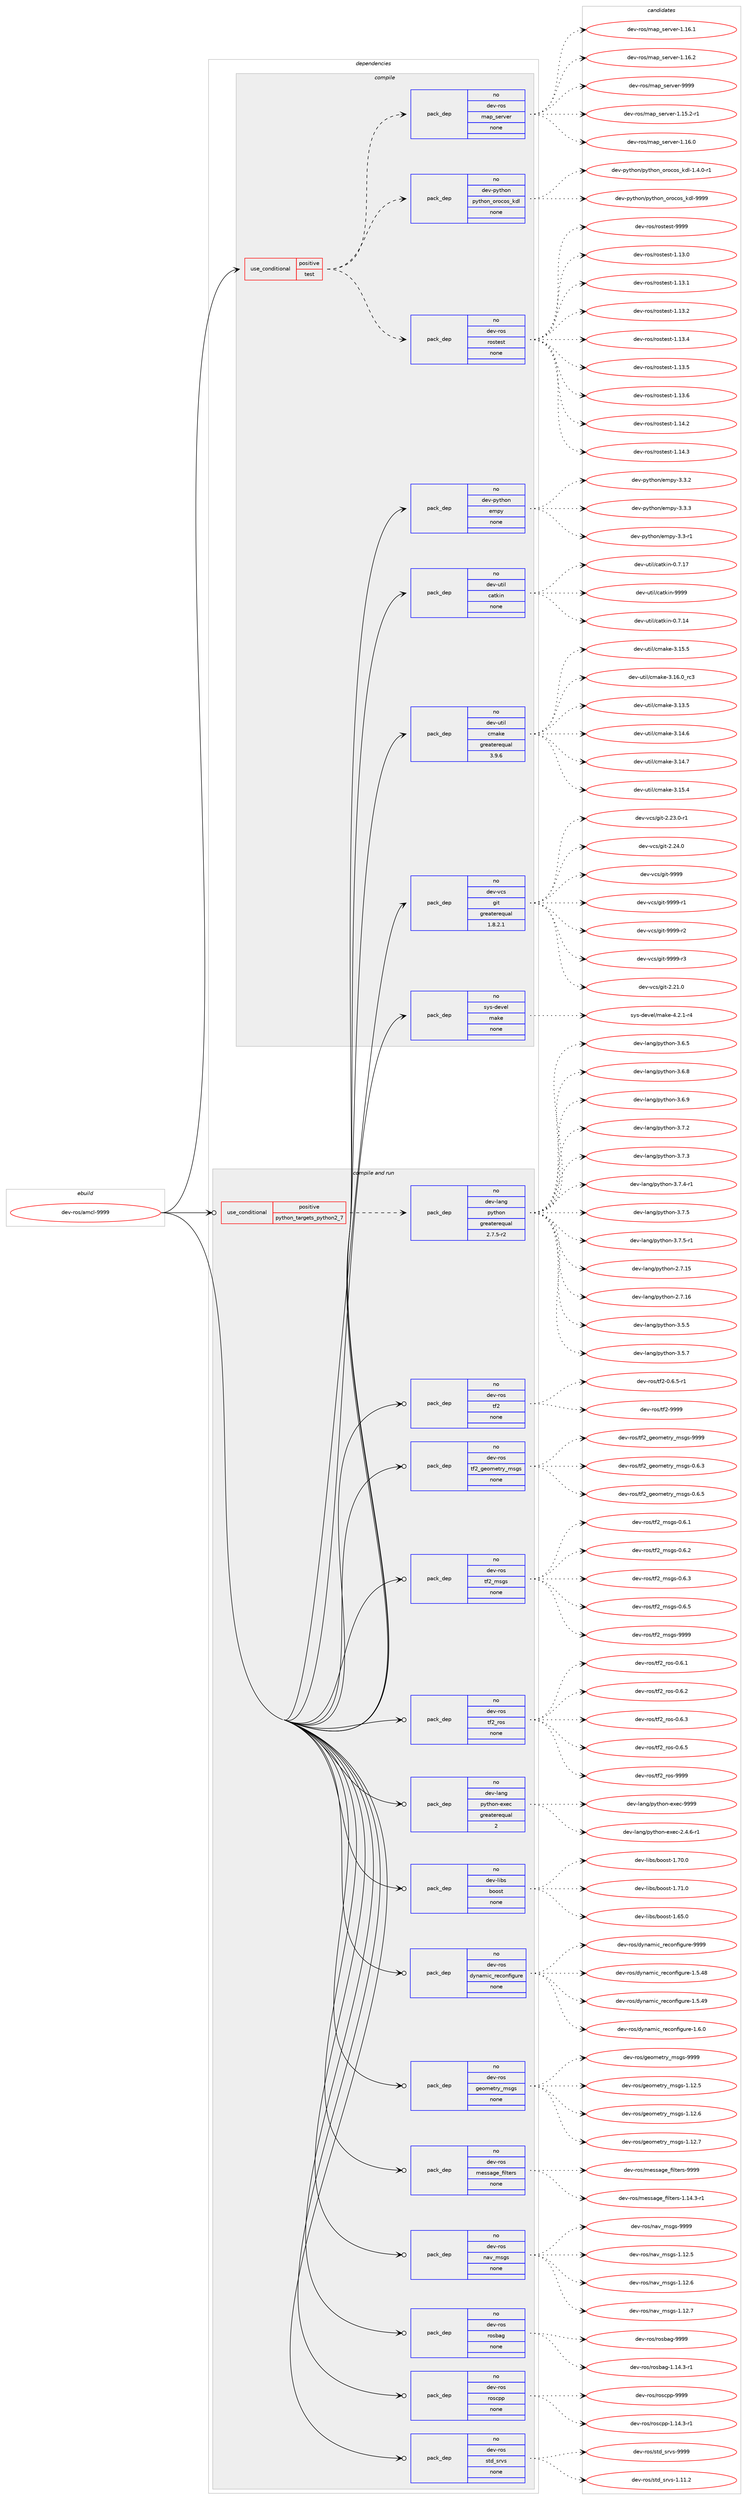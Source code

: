 digraph prolog {

# *************
# Graph options
# *************

newrank=true;
concentrate=true;
compound=true;
graph [rankdir=LR,fontname=Helvetica,fontsize=10,ranksep=1.5];#, ranksep=2.5, nodesep=0.2];
edge  [arrowhead=vee];
node  [fontname=Helvetica,fontsize=10];

# **********
# The ebuild
# **********

subgraph cluster_leftcol {
color=gray;
rank=same;
label=<<i>ebuild</i>>;
id [label="dev-ros/amcl-9999", color=red, width=4, href="../dev-ros/amcl-9999.svg"];
}

# ****************
# The dependencies
# ****************

subgraph cluster_midcol {
color=gray;
label=<<i>dependencies</i>>;
subgraph cluster_compile {
fillcolor="#eeeeee";
style=filled;
label=<<i>compile</i>>;
subgraph cond152662 {
dependency648171 [label=<<TABLE BORDER="0" CELLBORDER="1" CELLSPACING="0" CELLPADDING="4"><TR><TD ROWSPAN="3" CELLPADDING="10">use_conditional</TD></TR><TR><TD>positive</TD></TR><TR><TD>test</TD></TR></TABLE>>, shape=none, color=red];
subgraph pack483613 {
dependency648172 [label=<<TABLE BORDER="0" CELLBORDER="1" CELLSPACING="0" CELLPADDING="4" WIDTH="220"><TR><TD ROWSPAN="6" CELLPADDING="30">pack_dep</TD></TR><TR><TD WIDTH="110">no</TD></TR><TR><TD>dev-ros</TD></TR><TR><TD>rostest</TD></TR><TR><TD>none</TD></TR><TR><TD></TD></TR></TABLE>>, shape=none, color=blue];
}
dependency648171:e -> dependency648172:w [weight=20,style="dashed",arrowhead="vee"];
subgraph pack483614 {
dependency648173 [label=<<TABLE BORDER="0" CELLBORDER="1" CELLSPACING="0" CELLPADDING="4" WIDTH="220"><TR><TD ROWSPAN="6" CELLPADDING="30">pack_dep</TD></TR><TR><TD WIDTH="110">no</TD></TR><TR><TD>dev-python</TD></TR><TR><TD>python_orocos_kdl</TD></TR><TR><TD>none</TD></TR><TR><TD></TD></TR></TABLE>>, shape=none, color=blue];
}
dependency648171:e -> dependency648173:w [weight=20,style="dashed",arrowhead="vee"];
subgraph pack483615 {
dependency648174 [label=<<TABLE BORDER="0" CELLBORDER="1" CELLSPACING="0" CELLPADDING="4" WIDTH="220"><TR><TD ROWSPAN="6" CELLPADDING="30">pack_dep</TD></TR><TR><TD WIDTH="110">no</TD></TR><TR><TD>dev-ros</TD></TR><TR><TD>map_server</TD></TR><TR><TD>none</TD></TR><TR><TD></TD></TR></TABLE>>, shape=none, color=blue];
}
dependency648171:e -> dependency648174:w [weight=20,style="dashed",arrowhead="vee"];
}
id:e -> dependency648171:w [weight=20,style="solid",arrowhead="vee"];
subgraph pack483616 {
dependency648175 [label=<<TABLE BORDER="0" CELLBORDER="1" CELLSPACING="0" CELLPADDING="4" WIDTH="220"><TR><TD ROWSPAN="6" CELLPADDING="30">pack_dep</TD></TR><TR><TD WIDTH="110">no</TD></TR><TR><TD>dev-python</TD></TR><TR><TD>empy</TD></TR><TR><TD>none</TD></TR><TR><TD></TD></TR></TABLE>>, shape=none, color=blue];
}
id:e -> dependency648175:w [weight=20,style="solid",arrowhead="vee"];
subgraph pack483617 {
dependency648176 [label=<<TABLE BORDER="0" CELLBORDER="1" CELLSPACING="0" CELLPADDING="4" WIDTH="220"><TR><TD ROWSPAN="6" CELLPADDING="30">pack_dep</TD></TR><TR><TD WIDTH="110">no</TD></TR><TR><TD>dev-util</TD></TR><TR><TD>catkin</TD></TR><TR><TD>none</TD></TR><TR><TD></TD></TR></TABLE>>, shape=none, color=blue];
}
id:e -> dependency648176:w [weight=20,style="solid",arrowhead="vee"];
subgraph pack483618 {
dependency648177 [label=<<TABLE BORDER="0" CELLBORDER="1" CELLSPACING="0" CELLPADDING="4" WIDTH="220"><TR><TD ROWSPAN="6" CELLPADDING="30">pack_dep</TD></TR><TR><TD WIDTH="110">no</TD></TR><TR><TD>dev-util</TD></TR><TR><TD>cmake</TD></TR><TR><TD>greaterequal</TD></TR><TR><TD>3.9.6</TD></TR></TABLE>>, shape=none, color=blue];
}
id:e -> dependency648177:w [weight=20,style="solid",arrowhead="vee"];
subgraph pack483619 {
dependency648178 [label=<<TABLE BORDER="0" CELLBORDER="1" CELLSPACING="0" CELLPADDING="4" WIDTH="220"><TR><TD ROWSPAN="6" CELLPADDING="30">pack_dep</TD></TR><TR><TD WIDTH="110">no</TD></TR><TR><TD>dev-vcs</TD></TR><TR><TD>git</TD></TR><TR><TD>greaterequal</TD></TR><TR><TD>1.8.2.1</TD></TR></TABLE>>, shape=none, color=blue];
}
id:e -> dependency648178:w [weight=20,style="solid",arrowhead="vee"];
subgraph pack483620 {
dependency648179 [label=<<TABLE BORDER="0" CELLBORDER="1" CELLSPACING="0" CELLPADDING="4" WIDTH="220"><TR><TD ROWSPAN="6" CELLPADDING="30">pack_dep</TD></TR><TR><TD WIDTH="110">no</TD></TR><TR><TD>sys-devel</TD></TR><TR><TD>make</TD></TR><TR><TD>none</TD></TR><TR><TD></TD></TR></TABLE>>, shape=none, color=blue];
}
id:e -> dependency648179:w [weight=20,style="solid",arrowhead="vee"];
}
subgraph cluster_compileandrun {
fillcolor="#eeeeee";
style=filled;
label=<<i>compile and run</i>>;
subgraph cond152663 {
dependency648180 [label=<<TABLE BORDER="0" CELLBORDER="1" CELLSPACING="0" CELLPADDING="4"><TR><TD ROWSPAN="3" CELLPADDING="10">use_conditional</TD></TR><TR><TD>positive</TD></TR><TR><TD>python_targets_python2_7</TD></TR></TABLE>>, shape=none, color=red];
subgraph pack483621 {
dependency648181 [label=<<TABLE BORDER="0" CELLBORDER="1" CELLSPACING="0" CELLPADDING="4" WIDTH="220"><TR><TD ROWSPAN="6" CELLPADDING="30">pack_dep</TD></TR><TR><TD WIDTH="110">no</TD></TR><TR><TD>dev-lang</TD></TR><TR><TD>python</TD></TR><TR><TD>greaterequal</TD></TR><TR><TD>2.7.5-r2</TD></TR></TABLE>>, shape=none, color=blue];
}
dependency648180:e -> dependency648181:w [weight=20,style="dashed",arrowhead="vee"];
}
id:e -> dependency648180:w [weight=20,style="solid",arrowhead="odotvee"];
subgraph pack483622 {
dependency648182 [label=<<TABLE BORDER="0" CELLBORDER="1" CELLSPACING="0" CELLPADDING="4" WIDTH="220"><TR><TD ROWSPAN="6" CELLPADDING="30">pack_dep</TD></TR><TR><TD WIDTH="110">no</TD></TR><TR><TD>dev-lang</TD></TR><TR><TD>python-exec</TD></TR><TR><TD>greaterequal</TD></TR><TR><TD>2</TD></TR></TABLE>>, shape=none, color=blue];
}
id:e -> dependency648182:w [weight=20,style="solid",arrowhead="odotvee"];
subgraph pack483623 {
dependency648183 [label=<<TABLE BORDER="0" CELLBORDER="1" CELLSPACING="0" CELLPADDING="4" WIDTH="220"><TR><TD ROWSPAN="6" CELLPADDING="30">pack_dep</TD></TR><TR><TD WIDTH="110">no</TD></TR><TR><TD>dev-libs</TD></TR><TR><TD>boost</TD></TR><TR><TD>none</TD></TR><TR><TD></TD></TR></TABLE>>, shape=none, color=blue];
}
id:e -> dependency648183:w [weight=20,style="solid",arrowhead="odotvee"];
subgraph pack483624 {
dependency648184 [label=<<TABLE BORDER="0" CELLBORDER="1" CELLSPACING="0" CELLPADDING="4" WIDTH="220"><TR><TD ROWSPAN="6" CELLPADDING="30">pack_dep</TD></TR><TR><TD WIDTH="110">no</TD></TR><TR><TD>dev-ros</TD></TR><TR><TD>dynamic_reconfigure</TD></TR><TR><TD>none</TD></TR><TR><TD></TD></TR></TABLE>>, shape=none, color=blue];
}
id:e -> dependency648184:w [weight=20,style="solid",arrowhead="odotvee"];
subgraph pack483625 {
dependency648185 [label=<<TABLE BORDER="0" CELLBORDER="1" CELLSPACING="0" CELLPADDING="4" WIDTH="220"><TR><TD ROWSPAN="6" CELLPADDING="30">pack_dep</TD></TR><TR><TD WIDTH="110">no</TD></TR><TR><TD>dev-ros</TD></TR><TR><TD>geometry_msgs</TD></TR><TR><TD>none</TD></TR><TR><TD></TD></TR></TABLE>>, shape=none, color=blue];
}
id:e -> dependency648185:w [weight=20,style="solid",arrowhead="odotvee"];
subgraph pack483626 {
dependency648186 [label=<<TABLE BORDER="0" CELLBORDER="1" CELLSPACING="0" CELLPADDING="4" WIDTH="220"><TR><TD ROWSPAN="6" CELLPADDING="30">pack_dep</TD></TR><TR><TD WIDTH="110">no</TD></TR><TR><TD>dev-ros</TD></TR><TR><TD>message_filters</TD></TR><TR><TD>none</TD></TR><TR><TD></TD></TR></TABLE>>, shape=none, color=blue];
}
id:e -> dependency648186:w [weight=20,style="solid",arrowhead="odotvee"];
subgraph pack483627 {
dependency648187 [label=<<TABLE BORDER="0" CELLBORDER="1" CELLSPACING="0" CELLPADDING="4" WIDTH="220"><TR><TD ROWSPAN="6" CELLPADDING="30">pack_dep</TD></TR><TR><TD WIDTH="110">no</TD></TR><TR><TD>dev-ros</TD></TR><TR><TD>nav_msgs</TD></TR><TR><TD>none</TD></TR><TR><TD></TD></TR></TABLE>>, shape=none, color=blue];
}
id:e -> dependency648187:w [weight=20,style="solid",arrowhead="odotvee"];
subgraph pack483628 {
dependency648188 [label=<<TABLE BORDER="0" CELLBORDER="1" CELLSPACING="0" CELLPADDING="4" WIDTH="220"><TR><TD ROWSPAN="6" CELLPADDING="30">pack_dep</TD></TR><TR><TD WIDTH="110">no</TD></TR><TR><TD>dev-ros</TD></TR><TR><TD>rosbag</TD></TR><TR><TD>none</TD></TR><TR><TD></TD></TR></TABLE>>, shape=none, color=blue];
}
id:e -> dependency648188:w [weight=20,style="solid",arrowhead="odotvee"];
subgraph pack483629 {
dependency648189 [label=<<TABLE BORDER="0" CELLBORDER="1" CELLSPACING="0" CELLPADDING="4" WIDTH="220"><TR><TD ROWSPAN="6" CELLPADDING="30">pack_dep</TD></TR><TR><TD WIDTH="110">no</TD></TR><TR><TD>dev-ros</TD></TR><TR><TD>roscpp</TD></TR><TR><TD>none</TD></TR><TR><TD></TD></TR></TABLE>>, shape=none, color=blue];
}
id:e -> dependency648189:w [weight=20,style="solid",arrowhead="odotvee"];
subgraph pack483630 {
dependency648190 [label=<<TABLE BORDER="0" CELLBORDER="1" CELLSPACING="0" CELLPADDING="4" WIDTH="220"><TR><TD ROWSPAN="6" CELLPADDING="30">pack_dep</TD></TR><TR><TD WIDTH="110">no</TD></TR><TR><TD>dev-ros</TD></TR><TR><TD>std_srvs</TD></TR><TR><TD>none</TD></TR><TR><TD></TD></TR></TABLE>>, shape=none, color=blue];
}
id:e -> dependency648190:w [weight=20,style="solid",arrowhead="odotvee"];
subgraph pack483631 {
dependency648191 [label=<<TABLE BORDER="0" CELLBORDER="1" CELLSPACING="0" CELLPADDING="4" WIDTH="220"><TR><TD ROWSPAN="6" CELLPADDING="30">pack_dep</TD></TR><TR><TD WIDTH="110">no</TD></TR><TR><TD>dev-ros</TD></TR><TR><TD>tf2</TD></TR><TR><TD>none</TD></TR><TR><TD></TD></TR></TABLE>>, shape=none, color=blue];
}
id:e -> dependency648191:w [weight=20,style="solid",arrowhead="odotvee"];
subgraph pack483632 {
dependency648192 [label=<<TABLE BORDER="0" CELLBORDER="1" CELLSPACING="0" CELLPADDING="4" WIDTH="220"><TR><TD ROWSPAN="6" CELLPADDING="30">pack_dep</TD></TR><TR><TD WIDTH="110">no</TD></TR><TR><TD>dev-ros</TD></TR><TR><TD>tf2_geometry_msgs</TD></TR><TR><TD>none</TD></TR><TR><TD></TD></TR></TABLE>>, shape=none, color=blue];
}
id:e -> dependency648192:w [weight=20,style="solid",arrowhead="odotvee"];
subgraph pack483633 {
dependency648193 [label=<<TABLE BORDER="0" CELLBORDER="1" CELLSPACING="0" CELLPADDING="4" WIDTH="220"><TR><TD ROWSPAN="6" CELLPADDING="30">pack_dep</TD></TR><TR><TD WIDTH="110">no</TD></TR><TR><TD>dev-ros</TD></TR><TR><TD>tf2_msgs</TD></TR><TR><TD>none</TD></TR><TR><TD></TD></TR></TABLE>>, shape=none, color=blue];
}
id:e -> dependency648193:w [weight=20,style="solid",arrowhead="odotvee"];
subgraph pack483634 {
dependency648194 [label=<<TABLE BORDER="0" CELLBORDER="1" CELLSPACING="0" CELLPADDING="4" WIDTH="220"><TR><TD ROWSPAN="6" CELLPADDING="30">pack_dep</TD></TR><TR><TD WIDTH="110">no</TD></TR><TR><TD>dev-ros</TD></TR><TR><TD>tf2_ros</TD></TR><TR><TD>none</TD></TR><TR><TD></TD></TR></TABLE>>, shape=none, color=blue];
}
id:e -> dependency648194:w [weight=20,style="solid",arrowhead="odotvee"];
}
subgraph cluster_run {
fillcolor="#eeeeee";
style=filled;
label=<<i>run</i>>;
}
}

# **************
# The candidates
# **************

subgraph cluster_choices {
rank=same;
color=gray;
label=<<i>candidates</i>>;

subgraph choice483613 {
color=black;
nodesep=1;
choice100101118451141111154711411111511610111511645494649514648 [label="dev-ros/rostest-1.13.0", color=red, width=4,href="../dev-ros/rostest-1.13.0.svg"];
choice100101118451141111154711411111511610111511645494649514649 [label="dev-ros/rostest-1.13.1", color=red, width=4,href="../dev-ros/rostest-1.13.1.svg"];
choice100101118451141111154711411111511610111511645494649514650 [label="dev-ros/rostest-1.13.2", color=red, width=4,href="../dev-ros/rostest-1.13.2.svg"];
choice100101118451141111154711411111511610111511645494649514652 [label="dev-ros/rostest-1.13.4", color=red, width=4,href="../dev-ros/rostest-1.13.4.svg"];
choice100101118451141111154711411111511610111511645494649514653 [label="dev-ros/rostest-1.13.5", color=red, width=4,href="../dev-ros/rostest-1.13.5.svg"];
choice100101118451141111154711411111511610111511645494649514654 [label="dev-ros/rostest-1.13.6", color=red, width=4,href="../dev-ros/rostest-1.13.6.svg"];
choice100101118451141111154711411111511610111511645494649524650 [label="dev-ros/rostest-1.14.2", color=red, width=4,href="../dev-ros/rostest-1.14.2.svg"];
choice100101118451141111154711411111511610111511645494649524651 [label="dev-ros/rostest-1.14.3", color=red, width=4,href="../dev-ros/rostest-1.14.3.svg"];
choice10010111845114111115471141111151161011151164557575757 [label="dev-ros/rostest-9999", color=red, width=4,href="../dev-ros/rostest-9999.svg"];
dependency648172:e -> choice100101118451141111154711411111511610111511645494649514648:w [style=dotted,weight="100"];
dependency648172:e -> choice100101118451141111154711411111511610111511645494649514649:w [style=dotted,weight="100"];
dependency648172:e -> choice100101118451141111154711411111511610111511645494649514650:w [style=dotted,weight="100"];
dependency648172:e -> choice100101118451141111154711411111511610111511645494649514652:w [style=dotted,weight="100"];
dependency648172:e -> choice100101118451141111154711411111511610111511645494649514653:w [style=dotted,weight="100"];
dependency648172:e -> choice100101118451141111154711411111511610111511645494649514654:w [style=dotted,weight="100"];
dependency648172:e -> choice100101118451141111154711411111511610111511645494649524650:w [style=dotted,weight="100"];
dependency648172:e -> choice100101118451141111154711411111511610111511645494649524651:w [style=dotted,weight="100"];
dependency648172:e -> choice10010111845114111115471141111151161011151164557575757:w [style=dotted,weight="100"];
}
subgraph choice483614 {
color=black;
nodesep=1;
choice10010111845112121116104111110471121211161041111109511111411199111115951071001084549465246484511449 [label="dev-python/python_orocos_kdl-1.4.0-r1", color=red, width=4,href="../dev-python/python_orocos_kdl-1.4.0-r1.svg"];
choice10010111845112121116104111110471121211161041111109511111411199111115951071001084557575757 [label="dev-python/python_orocos_kdl-9999", color=red, width=4,href="../dev-python/python_orocos_kdl-9999.svg"];
dependency648173:e -> choice10010111845112121116104111110471121211161041111109511111411199111115951071001084549465246484511449:w [style=dotted,weight="100"];
dependency648173:e -> choice10010111845112121116104111110471121211161041111109511111411199111115951071001084557575757:w [style=dotted,weight="100"];
}
subgraph choice483615 {
color=black;
nodesep=1;
choice10010111845114111115471099711295115101114118101114454946495346504511449 [label="dev-ros/map_server-1.15.2-r1", color=red, width=4,href="../dev-ros/map_server-1.15.2-r1.svg"];
choice1001011184511411111547109971129511510111411810111445494649544648 [label="dev-ros/map_server-1.16.0", color=red, width=4,href="../dev-ros/map_server-1.16.0.svg"];
choice1001011184511411111547109971129511510111411810111445494649544649 [label="dev-ros/map_server-1.16.1", color=red, width=4,href="../dev-ros/map_server-1.16.1.svg"];
choice1001011184511411111547109971129511510111411810111445494649544650 [label="dev-ros/map_server-1.16.2", color=red, width=4,href="../dev-ros/map_server-1.16.2.svg"];
choice100101118451141111154710997112951151011141181011144557575757 [label="dev-ros/map_server-9999", color=red, width=4,href="../dev-ros/map_server-9999.svg"];
dependency648174:e -> choice10010111845114111115471099711295115101114118101114454946495346504511449:w [style=dotted,weight="100"];
dependency648174:e -> choice1001011184511411111547109971129511510111411810111445494649544648:w [style=dotted,weight="100"];
dependency648174:e -> choice1001011184511411111547109971129511510111411810111445494649544649:w [style=dotted,weight="100"];
dependency648174:e -> choice1001011184511411111547109971129511510111411810111445494649544650:w [style=dotted,weight="100"];
dependency648174:e -> choice100101118451141111154710997112951151011141181011144557575757:w [style=dotted,weight="100"];
}
subgraph choice483616 {
color=black;
nodesep=1;
choice1001011184511212111610411111047101109112121455146514511449 [label="dev-python/empy-3.3-r1", color=red, width=4,href="../dev-python/empy-3.3-r1.svg"];
choice1001011184511212111610411111047101109112121455146514650 [label="dev-python/empy-3.3.2", color=red, width=4,href="../dev-python/empy-3.3.2.svg"];
choice1001011184511212111610411111047101109112121455146514651 [label="dev-python/empy-3.3.3", color=red, width=4,href="../dev-python/empy-3.3.3.svg"];
dependency648175:e -> choice1001011184511212111610411111047101109112121455146514511449:w [style=dotted,weight="100"];
dependency648175:e -> choice1001011184511212111610411111047101109112121455146514650:w [style=dotted,weight="100"];
dependency648175:e -> choice1001011184511212111610411111047101109112121455146514651:w [style=dotted,weight="100"];
}
subgraph choice483617 {
color=black;
nodesep=1;
choice1001011184511711610510847999711610710511045484655464952 [label="dev-util/catkin-0.7.14", color=red, width=4,href="../dev-util/catkin-0.7.14.svg"];
choice1001011184511711610510847999711610710511045484655464955 [label="dev-util/catkin-0.7.17", color=red, width=4,href="../dev-util/catkin-0.7.17.svg"];
choice100101118451171161051084799971161071051104557575757 [label="dev-util/catkin-9999", color=red, width=4,href="../dev-util/catkin-9999.svg"];
dependency648176:e -> choice1001011184511711610510847999711610710511045484655464952:w [style=dotted,weight="100"];
dependency648176:e -> choice1001011184511711610510847999711610710511045484655464955:w [style=dotted,weight="100"];
dependency648176:e -> choice100101118451171161051084799971161071051104557575757:w [style=dotted,weight="100"];
}
subgraph choice483618 {
color=black;
nodesep=1;
choice1001011184511711610510847991099710710145514649514653 [label="dev-util/cmake-3.13.5", color=red, width=4,href="../dev-util/cmake-3.13.5.svg"];
choice1001011184511711610510847991099710710145514649524654 [label="dev-util/cmake-3.14.6", color=red, width=4,href="../dev-util/cmake-3.14.6.svg"];
choice1001011184511711610510847991099710710145514649524655 [label="dev-util/cmake-3.14.7", color=red, width=4,href="../dev-util/cmake-3.14.7.svg"];
choice1001011184511711610510847991099710710145514649534652 [label="dev-util/cmake-3.15.4", color=red, width=4,href="../dev-util/cmake-3.15.4.svg"];
choice1001011184511711610510847991099710710145514649534653 [label="dev-util/cmake-3.15.5", color=red, width=4,href="../dev-util/cmake-3.15.5.svg"];
choice1001011184511711610510847991099710710145514649544648951149951 [label="dev-util/cmake-3.16.0_rc3", color=red, width=4,href="../dev-util/cmake-3.16.0_rc3.svg"];
dependency648177:e -> choice1001011184511711610510847991099710710145514649514653:w [style=dotted,weight="100"];
dependency648177:e -> choice1001011184511711610510847991099710710145514649524654:w [style=dotted,weight="100"];
dependency648177:e -> choice1001011184511711610510847991099710710145514649524655:w [style=dotted,weight="100"];
dependency648177:e -> choice1001011184511711610510847991099710710145514649534652:w [style=dotted,weight="100"];
dependency648177:e -> choice1001011184511711610510847991099710710145514649534653:w [style=dotted,weight="100"];
dependency648177:e -> choice1001011184511711610510847991099710710145514649544648951149951:w [style=dotted,weight="100"];
}
subgraph choice483619 {
color=black;
nodesep=1;
choice10010111845118991154710310511645504650494648 [label="dev-vcs/git-2.21.0", color=red, width=4,href="../dev-vcs/git-2.21.0.svg"];
choice100101118451189911547103105116455046505146484511449 [label="dev-vcs/git-2.23.0-r1", color=red, width=4,href="../dev-vcs/git-2.23.0-r1.svg"];
choice10010111845118991154710310511645504650524648 [label="dev-vcs/git-2.24.0", color=red, width=4,href="../dev-vcs/git-2.24.0.svg"];
choice1001011184511899115471031051164557575757 [label="dev-vcs/git-9999", color=red, width=4,href="../dev-vcs/git-9999.svg"];
choice10010111845118991154710310511645575757574511449 [label="dev-vcs/git-9999-r1", color=red, width=4,href="../dev-vcs/git-9999-r1.svg"];
choice10010111845118991154710310511645575757574511450 [label="dev-vcs/git-9999-r2", color=red, width=4,href="../dev-vcs/git-9999-r2.svg"];
choice10010111845118991154710310511645575757574511451 [label="dev-vcs/git-9999-r3", color=red, width=4,href="../dev-vcs/git-9999-r3.svg"];
dependency648178:e -> choice10010111845118991154710310511645504650494648:w [style=dotted,weight="100"];
dependency648178:e -> choice100101118451189911547103105116455046505146484511449:w [style=dotted,weight="100"];
dependency648178:e -> choice10010111845118991154710310511645504650524648:w [style=dotted,weight="100"];
dependency648178:e -> choice1001011184511899115471031051164557575757:w [style=dotted,weight="100"];
dependency648178:e -> choice10010111845118991154710310511645575757574511449:w [style=dotted,weight="100"];
dependency648178:e -> choice10010111845118991154710310511645575757574511450:w [style=dotted,weight="100"];
dependency648178:e -> choice10010111845118991154710310511645575757574511451:w [style=dotted,weight="100"];
}
subgraph choice483620 {
color=black;
nodesep=1;
choice1151211154510010111810110847109971071014552465046494511452 [label="sys-devel/make-4.2.1-r4", color=red, width=4,href="../sys-devel/make-4.2.1-r4.svg"];
dependency648179:e -> choice1151211154510010111810110847109971071014552465046494511452:w [style=dotted,weight="100"];
}
subgraph choice483621 {
color=black;
nodesep=1;
choice10010111845108971101034711212111610411111045504655464953 [label="dev-lang/python-2.7.15", color=red, width=4,href="../dev-lang/python-2.7.15.svg"];
choice10010111845108971101034711212111610411111045504655464954 [label="dev-lang/python-2.7.16", color=red, width=4,href="../dev-lang/python-2.7.16.svg"];
choice100101118451089711010347112121116104111110455146534653 [label="dev-lang/python-3.5.5", color=red, width=4,href="../dev-lang/python-3.5.5.svg"];
choice100101118451089711010347112121116104111110455146534655 [label="dev-lang/python-3.5.7", color=red, width=4,href="../dev-lang/python-3.5.7.svg"];
choice100101118451089711010347112121116104111110455146544653 [label="dev-lang/python-3.6.5", color=red, width=4,href="../dev-lang/python-3.6.5.svg"];
choice100101118451089711010347112121116104111110455146544656 [label="dev-lang/python-3.6.8", color=red, width=4,href="../dev-lang/python-3.6.8.svg"];
choice100101118451089711010347112121116104111110455146544657 [label="dev-lang/python-3.6.9", color=red, width=4,href="../dev-lang/python-3.6.9.svg"];
choice100101118451089711010347112121116104111110455146554650 [label="dev-lang/python-3.7.2", color=red, width=4,href="../dev-lang/python-3.7.2.svg"];
choice100101118451089711010347112121116104111110455146554651 [label="dev-lang/python-3.7.3", color=red, width=4,href="../dev-lang/python-3.7.3.svg"];
choice1001011184510897110103471121211161041111104551465546524511449 [label="dev-lang/python-3.7.4-r1", color=red, width=4,href="../dev-lang/python-3.7.4-r1.svg"];
choice100101118451089711010347112121116104111110455146554653 [label="dev-lang/python-3.7.5", color=red, width=4,href="../dev-lang/python-3.7.5.svg"];
choice1001011184510897110103471121211161041111104551465546534511449 [label="dev-lang/python-3.7.5-r1", color=red, width=4,href="../dev-lang/python-3.7.5-r1.svg"];
dependency648181:e -> choice10010111845108971101034711212111610411111045504655464953:w [style=dotted,weight="100"];
dependency648181:e -> choice10010111845108971101034711212111610411111045504655464954:w [style=dotted,weight="100"];
dependency648181:e -> choice100101118451089711010347112121116104111110455146534653:w [style=dotted,weight="100"];
dependency648181:e -> choice100101118451089711010347112121116104111110455146534655:w [style=dotted,weight="100"];
dependency648181:e -> choice100101118451089711010347112121116104111110455146544653:w [style=dotted,weight="100"];
dependency648181:e -> choice100101118451089711010347112121116104111110455146544656:w [style=dotted,weight="100"];
dependency648181:e -> choice100101118451089711010347112121116104111110455146544657:w [style=dotted,weight="100"];
dependency648181:e -> choice100101118451089711010347112121116104111110455146554650:w [style=dotted,weight="100"];
dependency648181:e -> choice100101118451089711010347112121116104111110455146554651:w [style=dotted,weight="100"];
dependency648181:e -> choice1001011184510897110103471121211161041111104551465546524511449:w [style=dotted,weight="100"];
dependency648181:e -> choice100101118451089711010347112121116104111110455146554653:w [style=dotted,weight="100"];
dependency648181:e -> choice1001011184510897110103471121211161041111104551465546534511449:w [style=dotted,weight="100"];
}
subgraph choice483622 {
color=black;
nodesep=1;
choice10010111845108971101034711212111610411111045101120101994550465246544511449 [label="dev-lang/python-exec-2.4.6-r1", color=red, width=4,href="../dev-lang/python-exec-2.4.6-r1.svg"];
choice10010111845108971101034711212111610411111045101120101994557575757 [label="dev-lang/python-exec-9999", color=red, width=4,href="../dev-lang/python-exec-9999.svg"];
dependency648182:e -> choice10010111845108971101034711212111610411111045101120101994550465246544511449:w [style=dotted,weight="100"];
dependency648182:e -> choice10010111845108971101034711212111610411111045101120101994557575757:w [style=dotted,weight="100"];
}
subgraph choice483623 {
color=black;
nodesep=1;
choice1001011184510810598115479811111111511645494654534648 [label="dev-libs/boost-1.65.0", color=red, width=4,href="../dev-libs/boost-1.65.0.svg"];
choice1001011184510810598115479811111111511645494655484648 [label="dev-libs/boost-1.70.0", color=red, width=4,href="../dev-libs/boost-1.70.0.svg"];
choice1001011184510810598115479811111111511645494655494648 [label="dev-libs/boost-1.71.0", color=red, width=4,href="../dev-libs/boost-1.71.0.svg"];
dependency648183:e -> choice1001011184510810598115479811111111511645494654534648:w [style=dotted,weight="100"];
dependency648183:e -> choice1001011184510810598115479811111111511645494655484648:w [style=dotted,weight="100"];
dependency648183:e -> choice1001011184510810598115479811111111511645494655494648:w [style=dotted,weight="100"];
}
subgraph choice483624 {
color=black;
nodesep=1;
choice10010111845114111115471001211109710910599951141019911111010210510311711410145494653465256 [label="dev-ros/dynamic_reconfigure-1.5.48", color=red, width=4,href="../dev-ros/dynamic_reconfigure-1.5.48.svg"];
choice10010111845114111115471001211109710910599951141019911111010210510311711410145494653465257 [label="dev-ros/dynamic_reconfigure-1.5.49", color=red, width=4,href="../dev-ros/dynamic_reconfigure-1.5.49.svg"];
choice100101118451141111154710012111097109105999511410199111110102105103117114101454946544648 [label="dev-ros/dynamic_reconfigure-1.6.0", color=red, width=4,href="../dev-ros/dynamic_reconfigure-1.6.0.svg"];
choice1001011184511411111547100121110971091059995114101991111101021051031171141014557575757 [label="dev-ros/dynamic_reconfigure-9999", color=red, width=4,href="../dev-ros/dynamic_reconfigure-9999.svg"];
dependency648184:e -> choice10010111845114111115471001211109710910599951141019911111010210510311711410145494653465256:w [style=dotted,weight="100"];
dependency648184:e -> choice10010111845114111115471001211109710910599951141019911111010210510311711410145494653465257:w [style=dotted,weight="100"];
dependency648184:e -> choice100101118451141111154710012111097109105999511410199111110102105103117114101454946544648:w [style=dotted,weight="100"];
dependency648184:e -> choice1001011184511411111547100121110971091059995114101991111101021051031171141014557575757:w [style=dotted,weight="100"];
}
subgraph choice483625 {
color=black;
nodesep=1;
choice10010111845114111115471031011111091011161141219510911510311545494649504653 [label="dev-ros/geometry_msgs-1.12.5", color=red, width=4,href="../dev-ros/geometry_msgs-1.12.5.svg"];
choice10010111845114111115471031011111091011161141219510911510311545494649504654 [label="dev-ros/geometry_msgs-1.12.6", color=red, width=4,href="../dev-ros/geometry_msgs-1.12.6.svg"];
choice10010111845114111115471031011111091011161141219510911510311545494649504655 [label="dev-ros/geometry_msgs-1.12.7", color=red, width=4,href="../dev-ros/geometry_msgs-1.12.7.svg"];
choice1001011184511411111547103101111109101116114121951091151031154557575757 [label="dev-ros/geometry_msgs-9999", color=red, width=4,href="../dev-ros/geometry_msgs-9999.svg"];
dependency648185:e -> choice10010111845114111115471031011111091011161141219510911510311545494649504653:w [style=dotted,weight="100"];
dependency648185:e -> choice10010111845114111115471031011111091011161141219510911510311545494649504654:w [style=dotted,weight="100"];
dependency648185:e -> choice10010111845114111115471031011111091011161141219510911510311545494649504655:w [style=dotted,weight="100"];
dependency648185:e -> choice1001011184511411111547103101111109101116114121951091151031154557575757:w [style=dotted,weight="100"];
}
subgraph choice483626 {
color=black;
nodesep=1;
choice10010111845114111115471091011151159710310195102105108116101114115454946495246514511449 [label="dev-ros/message_filters-1.14.3-r1", color=red, width=4,href="../dev-ros/message_filters-1.14.3-r1.svg"];
choice100101118451141111154710910111511597103101951021051081161011141154557575757 [label="dev-ros/message_filters-9999", color=red, width=4,href="../dev-ros/message_filters-9999.svg"];
dependency648186:e -> choice10010111845114111115471091011151159710310195102105108116101114115454946495246514511449:w [style=dotted,weight="100"];
dependency648186:e -> choice100101118451141111154710910111511597103101951021051081161011141154557575757:w [style=dotted,weight="100"];
}
subgraph choice483627 {
color=black;
nodesep=1;
choice1001011184511411111547110971189510911510311545494649504653 [label="dev-ros/nav_msgs-1.12.5", color=red, width=4,href="../dev-ros/nav_msgs-1.12.5.svg"];
choice1001011184511411111547110971189510911510311545494649504654 [label="dev-ros/nav_msgs-1.12.6", color=red, width=4,href="../dev-ros/nav_msgs-1.12.6.svg"];
choice1001011184511411111547110971189510911510311545494649504655 [label="dev-ros/nav_msgs-1.12.7", color=red, width=4,href="../dev-ros/nav_msgs-1.12.7.svg"];
choice100101118451141111154711097118951091151031154557575757 [label="dev-ros/nav_msgs-9999", color=red, width=4,href="../dev-ros/nav_msgs-9999.svg"];
dependency648187:e -> choice1001011184511411111547110971189510911510311545494649504653:w [style=dotted,weight="100"];
dependency648187:e -> choice1001011184511411111547110971189510911510311545494649504654:w [style=dotted,weight="100"];
dependency648187:e -> choice1001011184511411111547110971189510911510311545494649504655:w [style=dotted,weight="100"];
dependency648187:e -> choice100101118451141111154711097118951091151031154557575757:w [style=dotted,weight="100"];
}
subgraph choice483628 {
color=black;
nodesep=1;
choice10010111845114111115471141111159897103454946495246514511449 [label="dev-ros/rosbag-1.14.3-r1", color=red, width=4,href="../dev-ros/rosbag-1.14.3-r1.svg"];
choice100101118451141111154711411111598971034557575757 [label="dev-ros/rosbag-9999", color=red, width=4,href="../dev-ros/rosbag-9999.svg"];
dependency648188:e -> choice10010111845114111115471141111159897103454946495246514511449:w [style=dotted,weight="100"];
dependency648188:e -> choice100101118451141111154711411111598971034557575757:w [style=dotted,weight="100"];
}
subgraph choice483629 {
color=black;
nodesep=1;
choice100101118451141111154711411111599112112454946495246514511449 [label="dev-ros/roscpp-1.14.3-r1", color=red, width=4,href="../dev-ros/roscpp-1.14.3-r1.svg"];
choice1001011184511411111547114111115991121124557575757 [label="dev-ros/roscpp-9999", color=red, width=4,href="../dev-ros/roscpp-9999.svg"];
dependency648189:e -> choice100101118451141111154711411111599112112454946495246514511449:w [style=dotted,weight="100"];
dependency648189:e -> choice1001011184511411111547114111115991121124557575757:w [style=dotted,weight="100"];
}
subgraph choice483630 {
color=black;
nodesep=1;
choice10010111845114111115471151161009511511411811545494649494650 [label="dev-ros/std_srvs-1.11.2", color=red, width=4,href="../dev-ros/std_srvs-1.11.2.svg"];
choice1001011184511411111547115116100951151141181154557575757 [label="dev-ros/std_srvs-9999", color=red, width=4,href="../dev-ros/std_srvs-9999.svg"];
dependency648190:e -> choice10010111845114111115471151161009511511411811545494649494650:w [style=dotted,weight="100"];
dependency648190:e -> choice1001011184511411111547115116100951151141181154557575757:w [style=dotted,weight="100"];
}
subgraph choice483631 {
color=black;
nodesep=1;
choice1001011184511411111547116102504548465446534511449 [label="dev-ros/tf2-0.6.5-r1", color=red, width=4,href="../dev-ros/tf2-0.6.5-r1.svg"];
choice1001011184511411111547116102504557575757 [label="dev-ros/tf2-9999", color=red, width=4,href="../dev-ros/tf2-9999.svg"];
dependency648191:e -> choice1001011184511411111547116102504548465446534511449:w [style=dotted,weight="100"];
dependency648191:e -> choice1001011184511411111547116102504557575757:w [style=dotted,weight="100"];
}
subgraph choice483632 {
color=black;
nodesep=1;
choice1001011184511411111547116102509510310111110910111611412195109115103115454846544651 [label="dev-ros/tf2_geometry_msgs-0.6.3", color=red, width=4,href="../dev-ros/tf2_geometry_msgs-0.6.3.svg"];
choice1001011184511411111547116102509510310111110910111611412195109115103115454846544653 [label="dev-ros/tf2_geometry_msgs-0.6.5", color=red, width=4,href="../dev-ros/tf2_geometry_msgs-0.6.5.svg"];
choice10010111845114111115471161025095103101111109101116114121951091151031154557575757 [label="dev-ros/tf2_geometry_msgs-9999", color=red, width=4,href="../dev-ros/tf2_geometry_msgs-9999.svg"];
dependency648192:e -> choice1001011184511411111547116102509510310111110910111611412195109115103115454846544651:w [style=dotted,weight="100"];
dependency648192:e -> choice1001011184511411111547116102509510310111110910111611412195109115103115454846544653:w [style=dotted,weight="100"];
dependency648192:e -> choice10010111845114111115471161025095103101111109101116114121951091151031154557575757:w [style=dotted,weight="100"];
}
subgraph choice483633 {
color=black;
nodesep=1;
choice10010111845114111115471161025095109115103115454846544649 [label="dev-ros/tf2_msgs-0.6.1", color=red, width=4,href="../dev-ros/tf2_msgs-0.6.1.svg"];
choice10010111845114111115471161025095109115103115454846544650 [label="dev-ros/tf2_msgs-0.6.2", color=red, width=4,href="../dev-ros/tf2_msgs-0.6.2.svg"];
choice10010111845114111115471161025095109115103115454846544651 [label="dev-ros/tf2_msgs-0.6.3", color=red, width=4,href="../dev-ros/tf2_msgs-0.6.3.svg"];
choice10010111845114111115471161025095109115103115454846544653 [label="dev-ros/tf2_msgs-0.6.5", color=red, width=4,href="../dev-ros/tf2_msgs-0.6.5.svg"];
choice100101118451141111154711610250951091151031154557575757 [label="dev-ros/tf2_msgs-9999", color=red, width=4,href="../dev-ros/tf2_msgs-9999.svg"];
dependency648193:e -> choice10010111845114111115471161025095109115103115454846544649:w [style=dotted,weight="100"];
dependency648193:e -> choice10010111845114111115471161025095109115103115454846544650:w [style=dotted,weight="100"];
dependency648193:e -> choice10010111845114111115471161025095109115103115454846544651:w [style=dotted,weight="100"];
dependency648193:e -> choice10010111845114111115471161025095109115103115454846544653:w [style=dotted,weight="100"];
dependency648193:e -> choice100101118451141111154711610250951091151031154557575757:w [style=dotted,weight="100"];
}
subgraph choice483634 {
color=black;
nodesep=1;
choice10010111845114111115471161025095114111115454846544649 [label="dev-ros/tf2_ros-0.6.1", color=red, width=4,href="../dev-ros/tf2_ros-0.6.1.svg"];
choice10010111845114111115471161025095114111115454846544650 [label="dev-ros/tf2_ros-0.6.2", color=red, width=4,href="../dev-ros/tf2_ros-0.6.2.svg"];
choice10010111845114111115471161025095114111115454846544651 [label="dev-ros/tf2_ros-0.6.3", color=red, width=4,href="../dev-ros/tf2_ros-0.6.3.svg"];
choice10010111845114111115471161025095114111115454846544653 [label="dev-ros/tf2_ros-0.6.5", color=red, width=4,href="../dev-ros/tf2_ros-0.6.5.svg"];
choice100101118451141111154711610250951141111154557575757 [label="dev-ros/tf2_ros-9999", color=red, width=4,href="../dev-ros/tf2_ros-9999.svg"];
dependency648194:e -> choice10010111845114111115471161025095114111115454846544649:w [style=dotted,weight="100"];
dependency648194:e -> choice10010111845114111115471161025095114111115454846544650:w [style=dotted,weight="100"];
dependency648194:e -> choice10010111845114111115471161025095114111115454846544651:w [style=dotted,weight="100"];
dependency648194:e -> choice10010111845114111115471161025095114111115454846544653:w [style=dotted,weight="100"];
dependency648194:e -> choice100101118451141111154711610250951141111154557575757:w [style=dotted,weight="100"];
}
}

}
